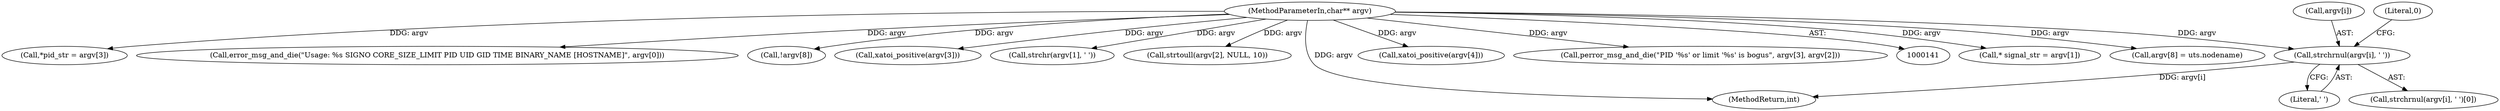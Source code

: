 digraph "0_abrt_80408e9e24a1c10f85fd969e1853e0f192157f92_0@pointer" {
"1000195" [label="(Call,strchrnul(argv[i], ' '))"];
"1000143" [label="(MethodParameterIn,char** argv)"];
"1000256" [label="(Call,* signal_str = argv[1])"];
"1000353" [label="(Call,argv[8] = uts.nodename)"];
"1000294" [label="(Call,*pid_str = argv[3])"];
"1000170" [label="(Call,error_msg_and_die(\"Usage: %s SIGNO CORE_SIZE_LIMIT PID UID GID TIME BINARY_NAME [HOSTNAME]\", argv[0]))"];
"1000345" [label="(Call,!argv[8])"];
"1000302" [label="(Call,xatoi_positive(argv[3]))"];
"1000176" [label="(Call,strchr(argv[1], ' '))"];
"1000269" [label="(Call,strtoull(argv[2], NULL, 10))"];
"1000196" [label="(Call,argv[i])"];
"1000194" [label="(Call,strchrnul(argv[i], ' ')[0])"];
"1001168" [label="(MethodReturn,int)"];
"1000195" [label="(Call,strchrnul(argv[i], ' '))"];
"1000199" [label="(Literal,' ')"];
"1000143" [label="(MethodParameterIn,char** argv)"];
"1000309" [label="(Call,xatoi_positive(argv[4]))"];
"1000320" [label="(Call,perror_msg_and_die(\"PID '%s' or limit '%s' is bogus\", argv[3], argv[2]))"];
"1000200" [label="(Literal,0)"];
"1000195" -> "1000194"  [label="AST: "];
"1000195" -> "1000199"  [label="CFG: "];
"1000196" -> "1000195"  [label="AST: "];
"1000199" -> "1000195"  [label="AST: "];
"1000200" -> "1000195"  [label="CFG: "];
"1000195" -> "1001168"  [label="DDG: argv[i]"];
"1000143" -> "1000195"  [label="DDG: argv"];
"1000143" -> "1000141"  [label="AST: "];
"1000143" -> "1001168"  [label="DDG: argv"];
"1000143" -> "1000170"  [label="DDG: argv"];
"1000143" -> "1000176"  [label="DDG: argv"];
"1000143" -> "1000256"  [label="DDG: argv"];
"1000143" -> "1000269"  [label="DDG: argv"];
"1000143" -> "1000294"  [label="DDG: argv"];
"1000143" -> "1000302"  [label="DDG: argv"];
"1000143" -> "1000309"  [label="DDG: argv"];
"1000143" -> "1000320"  [label="DDG: argv"];
"1000143" -> "1000345"  [label="DDG: argv"];
"1000143" -> "1000353"  [label="DDG: argv"];
}
